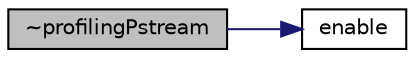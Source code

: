 digraph "~profilingPstream"
{
  bgcolor="transparent";
  edge [fontname="Helvetica",fontsize="10",labelfontname="Helvetica",labelfontsize="10"];
  node [fontname="Helvetica",fontsize="10",shape=record];
  rankdir="LR";
  Node1 [label="~profilingPstream",height=0.2,width=0.4,color="black", fillcolor="grey75", style="filled" fontcolor="black"];
  Node1 -> Node2 [color="midnightblue",fontsize="10",style="solid",fontname="Helvetica"];
  Node2 [label="enable",height=0.2,width=0.4,color="black",URL="$classFoam_1_1profilingPstream.html#a486f22824bd83c5308a0d70ffac6f758",tooltip="Create timer for measuring communication, or reset existing. "];
}
